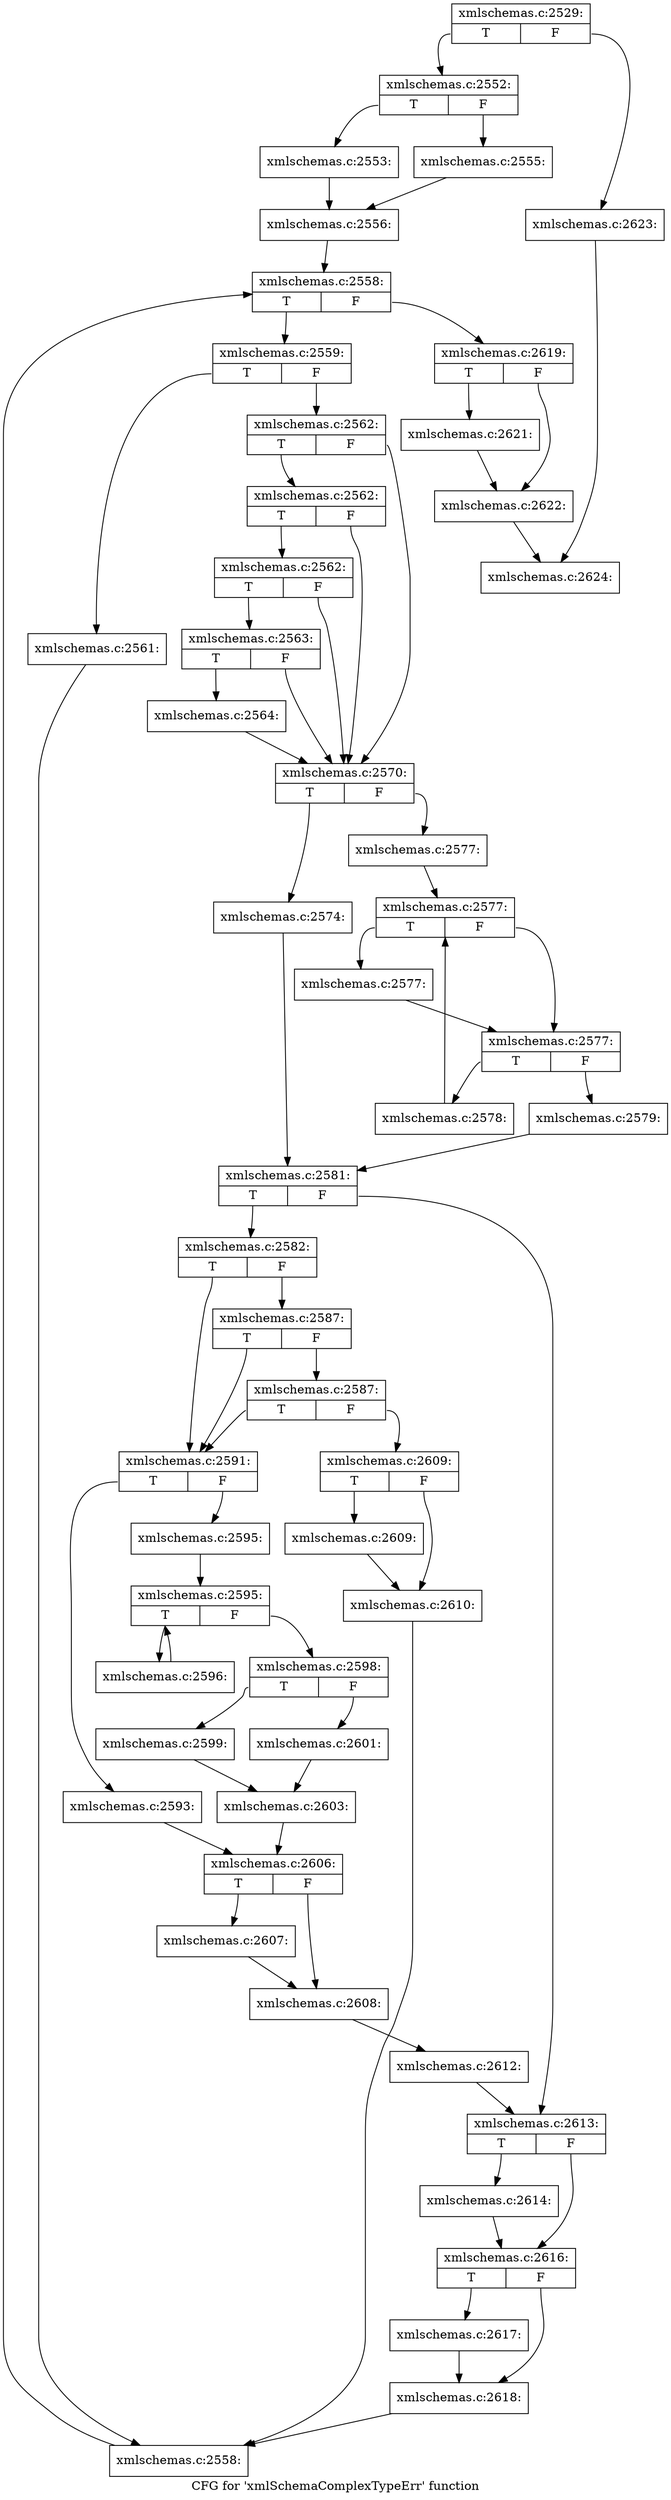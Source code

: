 digraph "CFG for 'xmlSchemaComplexTypeErr' function" {
	label="CFG for 'xmlSchemaComplexTypeErr' function";

	Node0x55092b0 [shape=record,label="{xmlschemas.c:2529:|{<s0>T|<s1>F}}"];
	Node0x55092b0:s0 -> Node0x550cf30;
	Node0x55092b0:s1 -> Node0x550cfd0;
	Node0x550cf30 [shape=record,label="{xmlschemas.c:2552:|{<s0>T|<s1>F}}"];
	Node0x550cf30:s0 -> Node0x550d4d0;
	Node0x550cf30:s1 -> Node0x550d570;
	Node0x550d4d0 [shape=record,label="{xmlschemas.c:2553:}"];
	Node0x550d4d0 -> Node0x550d520;
	Node0x550d570 [shape=record,label="{xmlschemas.c:2555:}"];
	Node0x550d570 -> Node0x550d520;
	Node0x550d520 [shape=record,label="{xmlschemas.c:2556:}"];
	Node0x550d520 -> Node0x550e480;
	Node0x550e480 [shape=record,label="{xmlschemas.c:2558:|{<s0>T|<s1>F}}"];
	Node0x550e480:s0 -> Node0x550e760;
	Node0x550e480:s1 -> Node0x550e2e0;
	Node0x550e760 [shape=record,label="{xmlschemas.c:2559:|{<s0>T|<s1>F}}"];
	Node0x550e760:s0 -> Node0x550eeb0;
	Node0x550e760:s1 -> Node0x550ef00;
	Node0x550eeb0 [shape=record,label="{xmlschemas.c:2561:}"];
	Node0x550eeb0 -> Node0x550e6d0;
	Node0x550ef00 [shape=record,label="{xmlschemas.c:2562:|{<s0>T|<s1>F}}"];
	Node0x550ef00:s0 -> Node0x550f450;
	Node0x550ef00:s1 -> Node0x550f300;
	Node0x550f450 [shape=record,label="{xmlschemas.c:2562:|{<s0>T|<s1>F}}"];
	Node0x550f450:s0 -> Node0x550f3d0;
	Node0x550f450:s1 -> Node0x550f300;
	Node0x550f3d0 [shape=record,label="{xmlschemas.c:2562:|{<s0>T|<s1>F}}"];
	Node0x550f3d0:s0 -> Node0x550f350;
	Node0x550f3d0:s1 -> Node0x550f300;
	Node0x550f350 [shape=record,label="{xmlschemas.c:2563:|{<s0>T|<s1>F}}"];
	Node0x550f350:s0 -> Node0x550f2b0;
	Node0x550f350:s1 -> Node0x550f300;
	Node0x550f2b0 [shape=record,label="{xmlschemas.c:2564:}"];
	Node0x550f2b0 -> Node0x550f300;
	Node0x550f300 [shape=record,label="{xmlschemas.c:2570:|{<s0>T|<s1>F}}"];
	Node0x550f300:s0 -> Node0x5510d60;
	Node0x550f300:s1 -> Node0x5510e00;
	Node0x5510d60 [shape=record,label="{xmlschemas.c:2574:}"];
	Node0x5510d60 -> Node0x5510db0;
	Node0x5510e00 [shape=record,label="{xmlschemas.c:2577:}"];
	Node0x5510e00 -> Node0x55116e0;
	Node0x55116e0 [shape=record,label="{xmlschemas.c:2577:|{<s0>T|<s1>F}}"];
	Node0x55116e0:s0 -> Node0x55119d0;
	Node0x55116e0:s1 -> Node0x5511980;
	Node0x55119d0 [shape=record,label="{xmlschemas.c:2577:}"];
	Node0x55119d0 -> Node0x5511980;
	Node0x5511980 [shape=record,label="{xmlschemas.c:2577:|{<s0>T|<s1>F}}"];
	Node0x5511980:s0 -> Node0x5512050;
	Node0x5511980:s1 -> Node0x5511900;
	Node0x5512050 [shape=record,label="{xmlschemas.c:2578:}"];
	Node0x5512050 -> Node0x55116e0;
	Node0x5511900 [shape=record,label="{xmlschemas.c:2579:}"];
	Node0x5511900 -> Node0x5510db0;
	Node0x5510db0 [shape=record,label="{xmlschemas.c:2581:|{<s0>T|<s1>F}}"];
	Node0x5510db0:s0 -> Node0x5512c20;
	Node0x5510db0:s1 -> Node0x5512f50;
	Node0x5512c20 [shape=record,label="{xmlschemas.c:2582:|{<s0>T|<s1>F}}"];
	Node0x5512c20:s0 -> Node0x5513750;
	Node0x5512c20:s1 -> Node0x55138c0;
	Node0x55138c0 [shape=record,label="{xmlschemas.c:2587:|{<s0>T|<s1>F}}"];
	Node0x55138c0:s0 -> Node0x5513750;
	Node0x55138c0:s1 -> Node0x5513840;
	Node0x5513840 [shape=record,label="{xmlschemas.c:2587:|{<s0>T|<s1>F}}"];
	Node0x5513840:s0 -> Node0x5513750;
	Node0x5513840:s1 -> Node0x55137f0;
	Node0x5513750 [shape=record,label="{xmlschemas.c:2591:|{<s0>T|<s1>F}}"];
	Node0x5513750:s0 -> Node0x5514320;
	Node0x5513750:s1 -> Node0x55143c0;
	Node0x5514320 [shape=record,label="{xmlschemas.c:2593:}"];
	Node0x5514320 -> Node0x5514370;
	Node0x55143c0 [shape=record,label="{xmlschemas.c:2595:}"];
	Node0x55143c0 -> Node0x5514b80;
	Node0x5514b80 [shape=record,label="{xmlschemas.c:2595:|{<s0>T|<s1>F}}"];
	Node0x5514b80:s0 -> Node0x5514ff0;
	Node0x5514b80:s1 -> Node0x5514d60;
	Node0x5514ff0 [shape=record,label="{xmlschemas.c:2596:}"];
	Node0x5514ff0 -> Node0x5514b80;
	Node0x5514d60 [shape=record,label="{xmlschemas.c:2598:|{<s0>T|<s1>F}}"];
	Node0x5514d60:s0 -> Node0x5515250;
	Node0x5514d60:s1 -> Node0x55152f0;
	Node0x5515250 [shape=record,label="{xmlschemas.c:2599:}"];
	Node0x5515250 -> Node0x55152a0;
	Node0x55152f0 [shape=record,label="{xmlschemas.c:2601:}"];
	Node0x55152f0 -> Node0x55152a0;
	Node0x55152a0 [shape=record,label="{xmlschemas.c:2603:}"];
	Node0x55152a0 -> Node0x5514370;
	Node0x5514370 [shape=record,label="{xmlschemas.c:2606:|{<s0>T|<s1>F}}"];
	Node0x5514370:s0 -> Node0x55166a0;
	Node0x5514370:s1 -> Node0x55166f0;
	Node0x55166a0 [shape=record,label="{xmlschemas.c:2607:}"];
	Node0x55166a0 -> Node0x55166f0;
	Node0x55166f0 [shape=record,label="{xmlschemas.c:2608:}"];
	Node0x55166f0 -> Node0x55137a0;
	Node0x55137f0 [shape=record,label="{xmlschemas.c:2609:|{<s0>T|<s1>F}}"];
	Node0x55137f0:s0 -> Node0x5516d20;
	Node0x55137f0:s1 -> Node0x5516d70;
	Node0x5516d20 [shape=record,label="{xmlschemas.c:2609:}"];
	Node0x5516d20 -> Node0x5516d70;
	Node0x5516d70 [shape=record,label="{xmlschemas.c:2610:}"];
	Node0x5516d70 -> Node0x550e6d0;
	Node0x55137a0 [shape=record,label="{xmlschemas.c:2612:}"];
	Node0x55137a0 -> Node0x5512f50;
	Node0x5512f50 [shape=record,label="{xmlschemas.c:2613:|{<s0>T|<s1>F}}"];
	Node0x5512f50:s0 -> Node0x55177b0;
	Node0x5512f50:s1 -> Node0x5517800;
	Node0x55177b0 [shape=record,label="{xmlschemas.c:2614:}"];
	Node0x55177b0 -> Node0x5517800;
	Node0x5517800 [shape=record,label="{xmlschemas.c:2616:|{<s0>T|<s1>F}}"];
	Node0x5517800:s0 -> Node0x5517d30;
	Node0x5517800:s1 -> Node0x5517d80;
	Node0x5517d30 [shape=record,label="{xmlschemas.c:2617:}"];
	Node0x5517d30 -> Node0x5517d80;
	Node0x5517d80 [shape=record,label="{xmlschemas.c:2618:}"];
	Node0x5517d80 -> Node0x550e6d0;
	Node0x550e6d0 [shape=record,label="{xmlschemas.c:2558:}"];
	Node0x550e6d0 -> Node0x550e480;
	Node0x550e2e0 [shape=record,label="{xmlschemas.c:2619:|{<s0>T|<s1>F}}"];
	Node0x550e2e0:s0 -> Node0x5519010;
	Node0x550e2e0:s1 -> Node0x5519060;
	Node0x5519010 [shape=record,label="{xmlschemas.c:2621:}"];
	Node0x5519010 -> Node0x5519060;
	Node0x5519060 [shape=record,label="{xmlschemas.c:2622:}"];
	Node0x5519060 -> Node0x550cf80;
	Node0x550cfd0 [shape=record,label="{xmlschemas.c:2623:}"];
	Node0x550cfd0 -> Node0x550cf80;
	Node0x550cf80 [shape=record,label="{xmlschemas.c:2624:}"];
}
